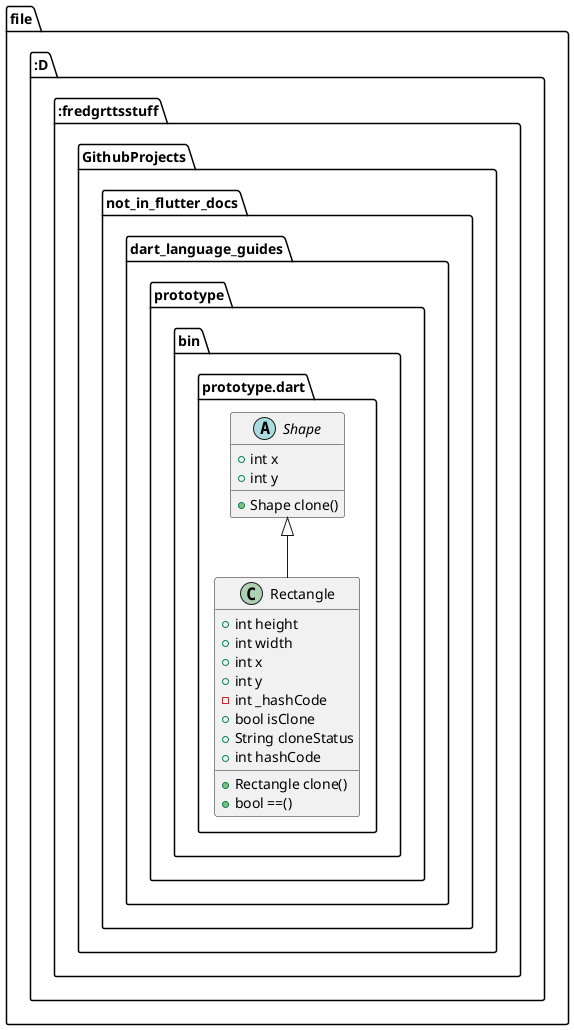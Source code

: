 @startuml
set namespaceSeparator ::

abstract class "file:::::::D:::fredgrttsstuff::GithubProjects::not_in_flutter_docs::dart_language_guides::prototype::bin::prototype.dart::Shape" {
  +int x
  +int y
  +Shape clone()
}

class "file:::::::D:::fredgrttsstuff::GithubProjects::not_in_flutter_docs::dart_language_guides::prototype::bin::prototype.dart::Rectangle" {
  +int height
  +int width
  +int x
  +int y
  -int _hashCode
  +bool isClone
  +String cloneStatus
  +int hashCode
  +Rectangle clone()
  +bool ==()
}

"file:::::::D:::fredgrttsstuff::GithubProjects::not_in_flutter_docs::dart_language_guides::prototype::bin::prototype.dart::Shape" <|-- "file:::::::D:::fredgrttsstuff::GithubProjects::not_in_flutter_docs::dart_language_guides::prototype::bin::prototype.dart::Rectangle"


@enduml